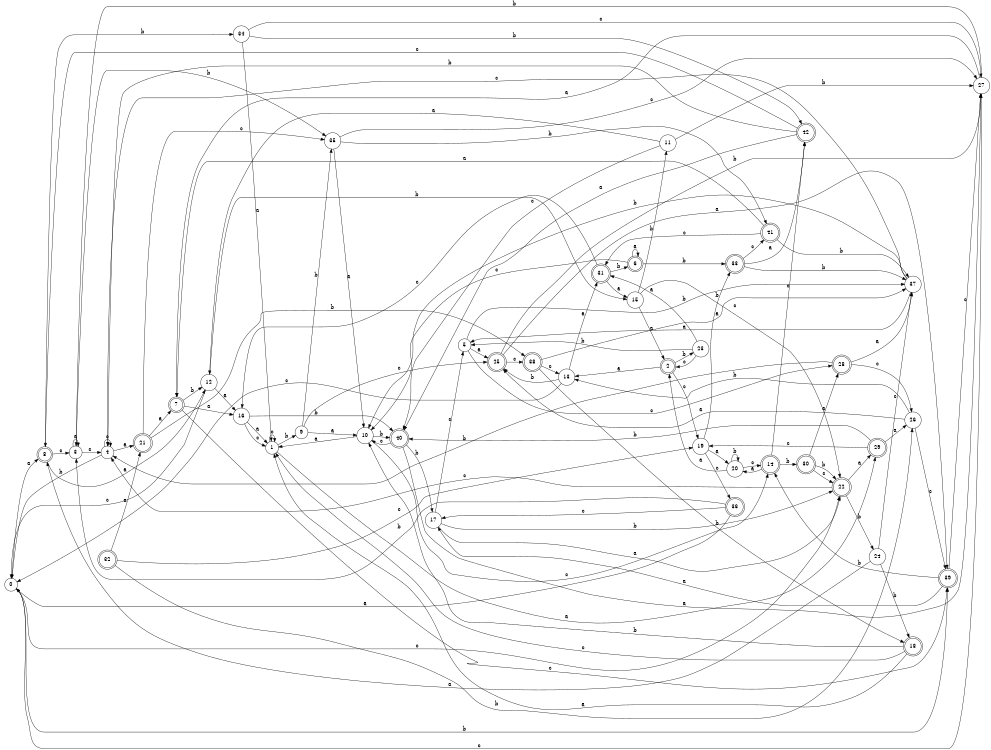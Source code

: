 digraph n35_6 {
__start0 [label="" shape="none"];

rankdir=LR;
size="8,5";

s0 [style="filled", color="black", fillcolor="white" shape="circle", label="0"];
s1 [style="filled", color="black", fillcolor="white" shape="circle", label="1"];
s2 [style="rounded,filled", color="black", fillcolor="white" shape="doublecircle", label="2"];
s3 [style="filled", color="black", fillcolor="white" shape="circle", label="3"];
s4 [style="filled", color="black", fillcolor="white" shape="circle", label="4"];
s5 [style="filled", color="black", fillcolor="white" shape="circle", label="5"];
s6 [style="rounded,filled", color="black", fillcolor="white" shape="doublecircle", label="6"];
s7 [style="rounded,filled", color="black", fillcolor="white" shape="doublecircle", label="7"];
s8 [style="rounded,filled", color="black", fillcolor="white" shape="doublecircle", label="8"];
s9 [style="filled", color="black", fillcolor="white" shape="circle", label="9"];
s10 [style="filled", color="black", fillcolor="white" shape="circle", label="10"];
s11 [style="filled", color="black", fillcolor="white" shape="circle", label="11"];
s12 [style="filled", color="black", fillcolor="white" shape="circle", label="12"];
s13 [style="filled", color="black", fillcolor="white" shape="circle", label="13"];
s14 [style="rounded,filled", color="black", fillcolor="white" shape="doublecircle", label="14"];
s15 [style="filled", color="black", fillcolor="white" shape="circle", label="15"];
s16 [style="filled", color="black", fillcolor="white" shape="circle", label="16"];
s17 [style="filled", color="black", fillcolor="white" shape="circle", label="17"];
s18 [style="rounded,filled", color="black", fillcolor="white" shape="doublecircle", label="18"];
s19 [style="filled", color="black", fillcolor="white" shape="circle", label="19"];
s20 [style="filled", color="black", fillcolor="white" shape="circle", label="20"];
s21 [style="rounded,filled", color="black", fillcolor="white" shape="doublecircle", label="21"];
s22 [style="rounded,filled", color="black", fillcolor="white" shape="doublecircle", label="22"];
s23 [style="filled", color="black", fillcolor="white" shape="circle", label="23"];
s24 [style="filled", color="black", fillcolor="white" shape="circle", label="24"];
s25 [style="rounded,filled", color="black", fillcolor="white" shape="doublecircle", label="25"];
s26 [style="filled", color="black", fillcolor="white" shape="circle", label="26"];
s27 [style="filled", color="black", fillcolor="white" shape="circle", label="27"];
s28 [style="rounded,filled", color="black", fillcolor="white" shape="doublecircle", label="28"];
s29 [style="rounded,filled", color="black", fillcolor="white" shape="doublecircle", label="29"];
s30 [style="rounded,filled", color="black", fillcolor="white" shape="doublecircle", label="30"];
s31 [style="rounded,filled", color="black", fillcolor="white" shape="doublecircle", label="31"];
s32 [style="rounded,filled", color="black", fillcolor="white" shape="doublecircle", label="32"];
s33 [style="rounded,filled", color="black", fillcolor="white" shape="doublecircle", label="33"];
s34 [style="filled", color="black", fillcolor="white" shape="circle", label="34"];
s35 [style="filled", color="black", fillcolor="white" shape="circle", label="35"];
s36 [style="rounded,filled", color="black", fillcolor="white" shape="doublecircle", label="36"];
s37 [style="filled", color="black", fillcolor="white" shape="circle", label="37"];
s38 [style="rounded,filled", color="black", fillcolor="white" shape="doublecircle", label="38"];
s39 [style="rounded,filled", color="black", fillcolor="white" shape="doublecircle", label="39"];
s40 [style="rounded,filled", color="black", fillcolor="white" shape="doublecircle", label="40"];
s41 [style="rounded,filled", color="black", fillcolor="white" shape="doublecircle", label="41"];
s42 [style="rounded,filled", color="black", fillcolor="white" shape="doublecircle", label="42"];
s0 -> s8 [label="a"];
s0 -> s39 [label="b"];
s0 -> s22 [label="c"];
s1 -> s29 [label="a"];
s1 -> s9 [label="b"];
s1 -> s1 [label="c"];
s2 -> s13 [label="a"];
s2 -> s23 [label="b"];
s2 -> s19 [label="c"];
s3 -> s3 [label="a"];
s3 -> s35 [label="b"];
s3 -> s4 [label="c"];
s4 -> s21 [label="a"];
s4 -> s0 [label="b"];
s4 -> s4 [label="c"];
s5 -> s25 [label="a"];
s5 -> s37 [label="b"];
s5 -> s28 [label="c"];
s6 -> s6 [label="a"];
s6 -> s33 [label="b"];
s6 -> s10 [label="c"];
s7 -> s16 [label="a"];
s7 -> s12 [label="b"];
s7 -> s39 [label="c"];
s8 -> s12 [label="a"];
s8 -> s34 [label="b"];
s8 -> s3 [label="c"];
s9 -> s10 [label="a"];
s9 -> s35 [label="b"];
s9 -> s25 [label="c"];
s10 -> s1 [label="a"];
s10 -> s40 [label="b"];
s10 -> s14 [label="c"];
s11 -> s12 [label="a"];
s11 -> s27 [label="b"];
s11 -> s40 [label="c"];
s12 -> s16 [label="a"];
s12 -> s15 [label="b"];
s12 -> s0 [label="c"];
s13 -> s31 [label="a"];
s13 -> s25 [label="b"];
s13 -> s0 [label="c"];
s14 -> s20 [label="a"];
s14 -> s30 [label="b"];
s14 -> s42 [label="c"];
s15 -> s2 [label="a"];
s15 -> s11 [label="b"];
s15 -> s22 [label="c"];
s16 -> s1 [label="a"];
s16 -> s40 [label="b"];
s16 -> s1 [label="c"];
s17 -> s22 [label="a"];
s17 -> s22 [label="b"];
s17 -> s5 [label="c"];
s18 -> s1 [label="a"];
s18 -> s10 [label="b"];
s18 -> s1 [label="c"];
s19 -> s20 [label="a"];
s19 -> s33 [label="b"];
s19 -> s36 [label="c"];
s20 -> s2 [label="a"];
s20 -> s20 [label="b"];
s20 -> s14 [label="c"];
s21 -> s7 [label="a"];
s21 -> s38 [label="b"];
s21 -> s35 [label="c"];
s22 -> s29 [label="a"];
s22 -> s24 [label="b"];
s22 -> s4 [label="c"];
s23 -> s31 [label="a"];
s23 -> s5 [label="b"];
s23 -> s2 [label="c"];
s24 -> s8 [label="a"];
s24 -> s18 [label="b"];
s24 -> s37 [label="c"];
s25 -> s39 [label="a"];
s25 -> s27 [label="b"];
s25 -> s38 [label="c"];
s26 -> s25 [label="a"];
s26 -> s13 [label="b"];
s26 -> s39 [label="c"];
s27 -> s7 [label="a"];
s27 -> s3 [label="b"];
s27 -> s0 [label="c"];
s28 -> s37 [label="a"];
s28 -> s4 [label="b"];
s28 -> s26 [label="c"];
s29 -> s26 [label="a"];
s29 -> s40 [label="b"];
s29 -> s19 [label="c"];
s30 -> s28 [label="a"];
s30 -> s22 [label="b"];
s30 -> s22 [label="c"];
s31 -> s15 [label="a"];
s31 -> s6 [label="b"];
s31 -> s16 [label="c"];
s32 -> s21 [label="a"];
s32 -> s26 [label="b"];
s32 -> s19 [label="c"];
s33 -> s42 [label="a"];
s33 -> s37 [label="b"];
s33 -> s41 [label="c"];
s34 -> s1 [label="a"];
s34 -> s42 [label="b"];
s34 -> s27 [label="c"];
s35 -> s10 [label="a"];
s35 -> s41 [label="b"];
s35 -> s27 [label="c"];
s36 -> s0 [label="a"];
s36 -> s3 [label="b"];
s36 -> s17 [label="c"];
s37 -> s5 [label="a"];
s37 -> s10 [label="b"];
s37 -> s4 [label="c"];
s38 -> s37 [label="a"];
s38 -> s18 [label="b"];
s38 -> s13 [label="c"];
s39 -> s17 [label="a"];
s39 -> s14 [label="b"];
s39 -> s27 [label="c"];
s40 -> s27 [label="a"];
s40 -> s17 [label="b"];
s40 -> s10 [label="c"];
s41 -> s7 [label="a"];
s41 -> s37 [label="b"];
s41 -> s31 [label="c"];
s42 -> s40 [label="a"];
s42 -> s4 [label="b"];
s42 -> s8 [label="c"];

}